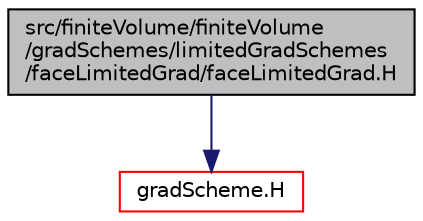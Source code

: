 digraph "src/finiteVolume/finiteVolume/gradSchemes/limitedGradSchemes/faceLimitedGrad/faceLimitedGrad.H"
{
  bgcolor="transparent";
  edge [fontname="Helvetica",fontsize="10",labelfontname="Helvetica",labelfontsize="10"];
  node [fontname="Helvetica",fontsize="10",shape=record];
  Node1 [label="src/finiteVolume/finiteVolume\l/gradSchemes/limitedGradSchemes\l/faceLimitedGrad/faceLimitedGrad.H",height=0.2,width=0.4,color="black", fillcolor="grey75", style="filled", fontcolor="black"];
  Node1 -> Node2 [color="midnightblue",fontsize="10",style="solid",fontname="Helvetica"];
  Node2 [label="gradScheme.H",height=0.2,width=0.4,color="red",URL="$a05895.html"];
}
